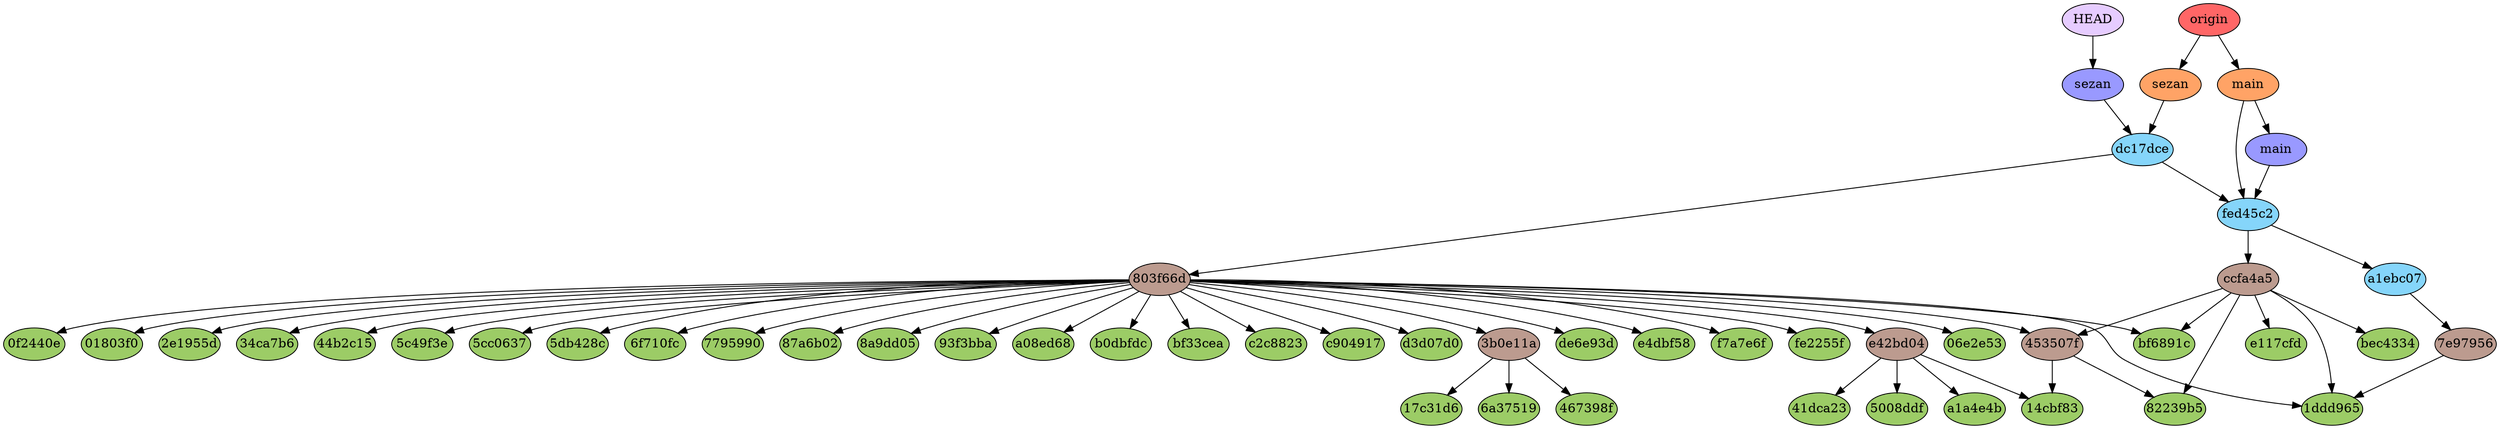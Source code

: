 digraph auto {
	graph [bgcolor=transparent]
	node [fixedsize=true style=filled width=0.95]
	"01803f01ffce0fa7ec31efc5b8842c32d3cac673" [label="01803f0" fillcolor="#9ccc66"]
	"06e2e53d4e289ce07443b97d4e410bf879a031ef" [label="06e2e53" fillcolor="#9ccc66"]
	"0f2440e1c2f362f305775235104b454b833618f2" [label="0f2440e" fillcolor="#9ccc66"]
	"14cbf83b55378fd7ebb3ade5498b323f65fd01b1" [label="14cbf83" fillcolor="#9ccc66"]
	"17c31d66eeb8018a33a150f2e81900ac7abee64e" [label="17c31d6" fillcolor="#9ccc66"]
	"1ddd965860c07494596954138048afe71fcb0ce6" [label="1ddd965" fillcolor="#9ccc66"]
	"2e1955df2b83acb6f76d27d2e1607455b3594839" [label="2e1955d" fillcolor="#9ccc66"]
	"34ca7b60880d5826eb6458663722d2300858a95e" [label="34ca7b6" fillcolor="#9ccc66"]
	"41dca2335b81503e0196937cdfdbb049635815fd" [label="41dca23" fillcolor="#9ccc66"]
	"44b2c15f0ee89b395414a8e4ae8384add35bcc46" [label="44b2c15" fillcolor="#9ccc66"]
	"467398faf080aed7b2e112bb8c3f1cde81582d6d" [label="467398f" fillcolor="#9ccc66"]
	"5008ddfcf53c02e82d7eee2e57c38e5672ef89f6" [label="5008ddf" fillcolor="#9ccc66"]
	"5c49f3e5d486a848b424350a442eca8d8cacd910" [label="5c49f3e" fillcolor="#9ccc66"]
	"5cc0637cd573d1c5e2535299844137a7cac83484" [label="5cc0637" fillcolor="#9ccc66"]
	"5db428ca3305aae5c5dc4cbdd01bd56494217909" [label="5db428c" fillcolor="#9ccc66"]
	"6a375195e77184e809c51f68f6137987a0257584" [label="6a37519" fillcolor="#9ccc66"]
	"6f710fc528e40bba613c73af9347a6d8645d2255" [label="6f710fc" fillcolor="#9ccc66"]
	"7795990376586df7db4a14add706401d99601b67" [label=7795990 fillcolor="#9ccc66"]
	"82239b51dac858f9d45422b0622ccbfeb7018239" [label="82239b5" fillcolor="#9ccc66"]
	"87a6b02f8dd8dc0b285a7cb5545fd8d40d9ea226" [label="87a6b02" fillcolor="#9ccc66"]
	"8a9dd0554c29407733dc7ddd7e51d068c4ed4d59" [label="8a9dd05" fillcolor="#9ccc66"]
	"93f3bba2a07f67632520e3c7a890d5b51edea042" [label="93f3bba" fillcolor="#9ccc66"]
	a08ed68654b12f2b58148f328c21fe7433743cff [label=a08ed68 fillcolor="#9ccc66"]
	a1a4e4b859c948cf9a8975fd7205805da921cf10 [label=a1a4e4b fillcolor="#9ccc66"]
	b0dbfdcf391ce8a921b978efd197f828dd97829c [label=b0dbfdc fillcolor="#9ccc66"]
	bec43340aae75f7d8a2cc77232078f9b840cb364 [label=bec4334 fillcolor="#9ccc66"]
	bf33cea936deb5fc7cb4040aef63b5b81dc68c49 [label=bf33cea fillcolor="#9ccc66"]
	bf6891cb9c2824501c6fd9dc11e8cd1324bac777 [label=bf6891c fillcolor="#9ccc66"]
	c2c88239ae6c96359877a0202da2be42bb1a3c3f [label=c2c8823 fillcolor="#9ccc66"]
	c904917a654c6304753d82f843d18226030b0791 [label=c904917 fillcolor="#9ccc66"]
	d3d07d03f7ba8f5988f51d2e6cafb5dafeea747d [label=d3d07d0 fillcolor="#9ccc66"]
	de6e93ddbe4cdbe26f4b77575ee0391b604afacf [label=de6e93d fillcolor="#9ccc66"]
	e117cfd16adb841fa8ed690b6b7fd447712699f4 [label=e117cfd fillcolor="#9ccc66"]
	e4dbf58b9d9ae2e2b6b8983be45c36894ee93365 [label=e4dbf58 fillcolor="#9ccc66"]
	f7a7e6f0513f2230a4fe819113e020ff3ebfc06e [label=f7a7e6f fillcolor="#9ccc66"]
	fe2255f90d553591c7ad90591b5f1b66cc9cbde7 [label=fe2255f fillcolor="#9ccc66"]
	"3b0e11aaa4089a5ba33e3a6bb11523ecb538473c" [label="3b0e11a" fillcolor="#bc9b8f"]
	"3b0e11aaa4089a5ba33e3a6bb11523ecb538473c" -> "6a375195e77184e809c51f68f6137987a0257584"
	"3b0e11aaa4089a5ba33e3a6bb11523ecb538473c" -> "17c31d66eeb8018a33a150f2e81900ac7abee64e"
	"3b0e11aaa4089a5ba33e3a6bb11523ecb538473c" -> "467398faf080aed7b2e112bb8c3f1cde81582d6d"
	"453507fc1871f5617a35ba6f4bf0ab6cc9130009" [label="453507f" fillcolor="#bc9b8f"]
	"453507fc1871f5617a35ba6f4bf0ab6cc9130009" -> "14cbf83b55378fd7ebb3ade5498b323f65fd01b1"
	"453507fc1871f5617a35ba6f4bf0ab6cc9130009" -> "82239b51dac858f9d45422b0622ccbfeb7018239"
	"7e9795637342d2c0cfd4a025b7e41fb2af702a3d" [label="7e97956" fillcolor="#bc9b8f"]
	"7e9795637342d2c0cfd4a025b7e41fb2af702a3d" -> "1ddd965860c07494596954138048afe71fcb0ce6"
	"803f66d99f29832b24428a8f6c168335bf52f40d" [label="803f66d" fillcolor="#bc9b8f"]
	"803f66d99f29832b24428a8f6c168335bf52f40d" -> d3d07d03f7ba8f5988f51d2e6cafb5dafeea747d
	"803f66d99f29832b24428a8f6c168335bf52f40d" -> "1ddd965860c07494596954138048afe71fcb0ce6"
	"803f66d99f29832b24428a8f6c168335bf52f40d" -> e4dbf58b9d9ae2e2b6b8983be45c36894ee93365
	"803f66d99f29832b24428a8f6c168335bf52f40d" -> "01803f01ffce0fa7ec31efc5b8842c32d3cac673"
	"803f66d99f29832b24428a8f6c168335bf52f40d" -> "06e2e53d4e289ce07443b97d4e410bf879a031ef"
	"803f66d99f29832b24428a8f6c168335bf52f40d" -> "44b2c15f0ee89b395414a8e4ae8384add35bcc46"
	"803f66d99f29832b24428a8f6c168335bf52f40d" -> bf6891cb9c2824501c6fd9dc11e8cd1324bac777
	"803f66d99f29832b24428a8f6c168335bf52f40d" -> "5cc0637cd573d1c5e2535299844137a7cac83484"
	"803f66d99f29832b24428a8f6c168335bf52f40d" -> "6f710fc528e40bba613c73af9347a6d8645d2255"
	"803f66d99f29832b24428a8f6c168335bf52f40d" -> "0f2440e1c2f362f305775235104b454b833618f2"
	"803f66d99f29832b24428a8f6c168335bf52f40d" -> "3b0e11aaa4089a5ba33e3a6bb11523ecb538473c"
	"803f66d99f29832b24428a8f6c168335bf52f40d" -> e42bd042ecf10d25e4b9ef6dd31e2bd37fd9449b
	"803f66d99f29832b24428a8f6c168335bf52f40d" -> "453507fc1871f5617a35ba6f4bf0ab6cc9130009"
	"803f66d99f29832b24428a8f6c168335bf52f40d" -> a08ed68654b12f2b58148f328c21fe7433743cff
	"803f66d99f29832b24428a8f6c168335bf52f40d" -> de6e93ddbe4cdbe26f4b77575ee0391b604afacf
	"803f66d99f29832b24428a8f6c168335bf52f40d" -> "5db428ca3305aae5c5dc4cbdd01bd56494217909"
	"803f66d99f29832b24428a8f6c168335bf52f40d" -> c904917a654c6304753d82f843d18226030b0791
	"803f66d99f29832b24428a8f6c168335bf52f40d" -> "5c49f3e5d486a848b424350a442eca8d8cacd910"
	"803f66d99f29832b24428a8f6c168335bf52f40d" -> bf33cea936deb5fc7cb4040aef63b5b81dc68c49
	"803f66d99f29832b24428a8f6c168335bf52f40d" -> "87a6b02f8dd8dc0b285a7cb5545fd8d40d9ea226"
	"803f66d99f29832b24428a8f6c168335bf52f40d" -> "8a9dd0554c29407733dc7ddd7e51d068c4ed4d59"
	"803f66d99f29832b24428a8f6c168335bf52f40d" -> c2c88239ae6c96359877a0202da2be42bb1a3c3f
	"803f66d99f29832b24428a8f6c168335bf52f40d" -> "7795990376586df7db4a14add706401d99601b67"
	"803f66d99f29832b24428a8f6c168335bf52f40d" -> "2e1955df2b83acb6f76d27d2e1607455b3594839"
	"803f66d99f29832b24428a8f6c168335bf52f40d" -> b0dbfdcf391ce8a921b978efd197f828dd97829c
	"803f66d99f29832b24428a8f6c168335bf52f40d" -> f7a7e6f0513f2230a4fe819113e020ff3ebfc06e
	"803f66d99f29832b24428a8f6c168335bf52f40d" -> fe2255f90d553591c7ad90591b5f1b66cc9cbde7
	"803f66d99f29832b24428a8f6c168335bf52f40d" -> "93f3bba2a07f67632520e3c7a890d5b51edea042"
	"803f66d99f29832b24428a8f6c168335bf52f40d" -> "34ca7b60880d5826eb6458663722d2300858a95e"
	ccfa4a5aa24dd8bf5586d6d43f0f9f8977111b9d [label=ccfa4a5 fillcolor="#bc9b8f"]
	ccfa4a5aa24dd8bf5586d6d43f0f9f8977111b9d -> "1ddd965860c07494596954138048afe71fcb0ce6"
	ccfa4a5aa24dd8bf5586d6d43f0f9f8977111b9d -> bf6891cb9c2824501c6fd9dc11e8cd1324bac777
	ccfa4a5aa24dd8bf5586d6d43f0f9f8977111b9d -> bec43340aae75f7d8a2cc77232078f9b840cb364
	ccfa4a5aa24dd8bf5586d6d43f0f9f8977111b9d -> "453507fc1871f5617a35ba6f4bf0ab6cc9130009"
	ccfa4a5aa24dd8bf5586d6d43f0f9f8977111b9d -> e117cfd16adb841fa8ed690b6b7fd447712699f4
	ccfa4a5aa24dd8bf5586d6d43f0f9f8977111b9d -> "82239b51dac858f9d45422b0622ccbfeb7018239"
	e42bd042ecf10d25e4b9ef6dd31e2bd37fd9449b [label=e42bd04 fillcolor="#bc9b8f"]
	e42bd042ecf10d25e4b9ef6dd31e2bd37fd9449b -> "5008ddfcf53c02e82d7eee2e57c38e5672ef89f6"
	e42bd042ecf10d25e4b9ef6dd31e2bd37fd9449b -> "14cbf83b55378fd7ebb3ade5498b323f65fd01b1"
	e42bd042ecf10d25e4b9ef6dd31e2bd37fd9449b -> "41dca2335b81503e0196937cdfdbb049635815fd"
	e42bd042ecf10d25e4b9ef6dd31e2bd37fd9449b -> a1a4e4b859c948cf9a8975fd7205805da921cf10
	a1ebc07735010cb8049cfd21b1f3902e66e726fe [label=a1ebc07 fillcolor="#85d5fa"]
	a1ebc07735010cb8049cfd21b1f3902e66e726fe -> "7e9795637342d2c0cfd4a025b7e41fb2af702a3d"
	dc17dce875abcef199e8b6c817fd02b9ef21e128 [label=dc17dce fillcolor="#85d5fa"]
	dc17dce875abcef199e8b6c817fd02b9ef21e128 -> "803f66d99f29832b24428a8f6c168335bf52f40d"
	dc17dce875abcef199e8b6c817fd02b9ef21e128 -> fed45c26c0cff3dd97970dedd23222edefa7d466
	fed45c26c0cff3dd97970dedd23222edefa7d466 [label=fed45c2 fillcolor="#85d5fa"]
	fed45c26c0cff3dd97970dedd23222edefa7d466 -> ccfa4a5aa24dd8bf5586d6d43f0f9f8977111b9d
	fed45c26c0cff3dd97970dedd23222edefa7d466 -> a1ebc07735010cb8049cfd21b1f3902e66e726fe
	main [label=main fillcolor="#9999ff"]
	main -> fed45c26c0cff3dd97970dedd23222edefa7d466
	sezan [label=sezan fillcolor="#9999ff"]
	sezan -> dc17dce875abcef199e8b6c817fd02b9ef21e128
	HEAD [label=HEAD fillcolor="#e6ccff"]
	HEAD -> sezan
	"origin/main" [label=main fillcolor="#ffa366"]
	"origin/main" -> fed45c26c0cff3dd97970dedd23222edefa7d466
	"origin/sezan" [label=sezan fillcolor="#ffa366"]
	"origin/sezan" -> dc17dce875abcef199e8b6c817fd02b9ef21e128
	origin [label=origin fillcolor="#ff6666"]
	origin -> "origin/main"
	origin -> "origin/sezan"
	"origin/main" -> main
}
